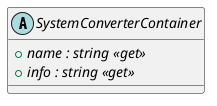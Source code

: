 @startuml
abstract class SystemConverterContainer {
    + {abstract} name : string <<get>>
    + {abstract} info : string <<get>>
}
@enduml
